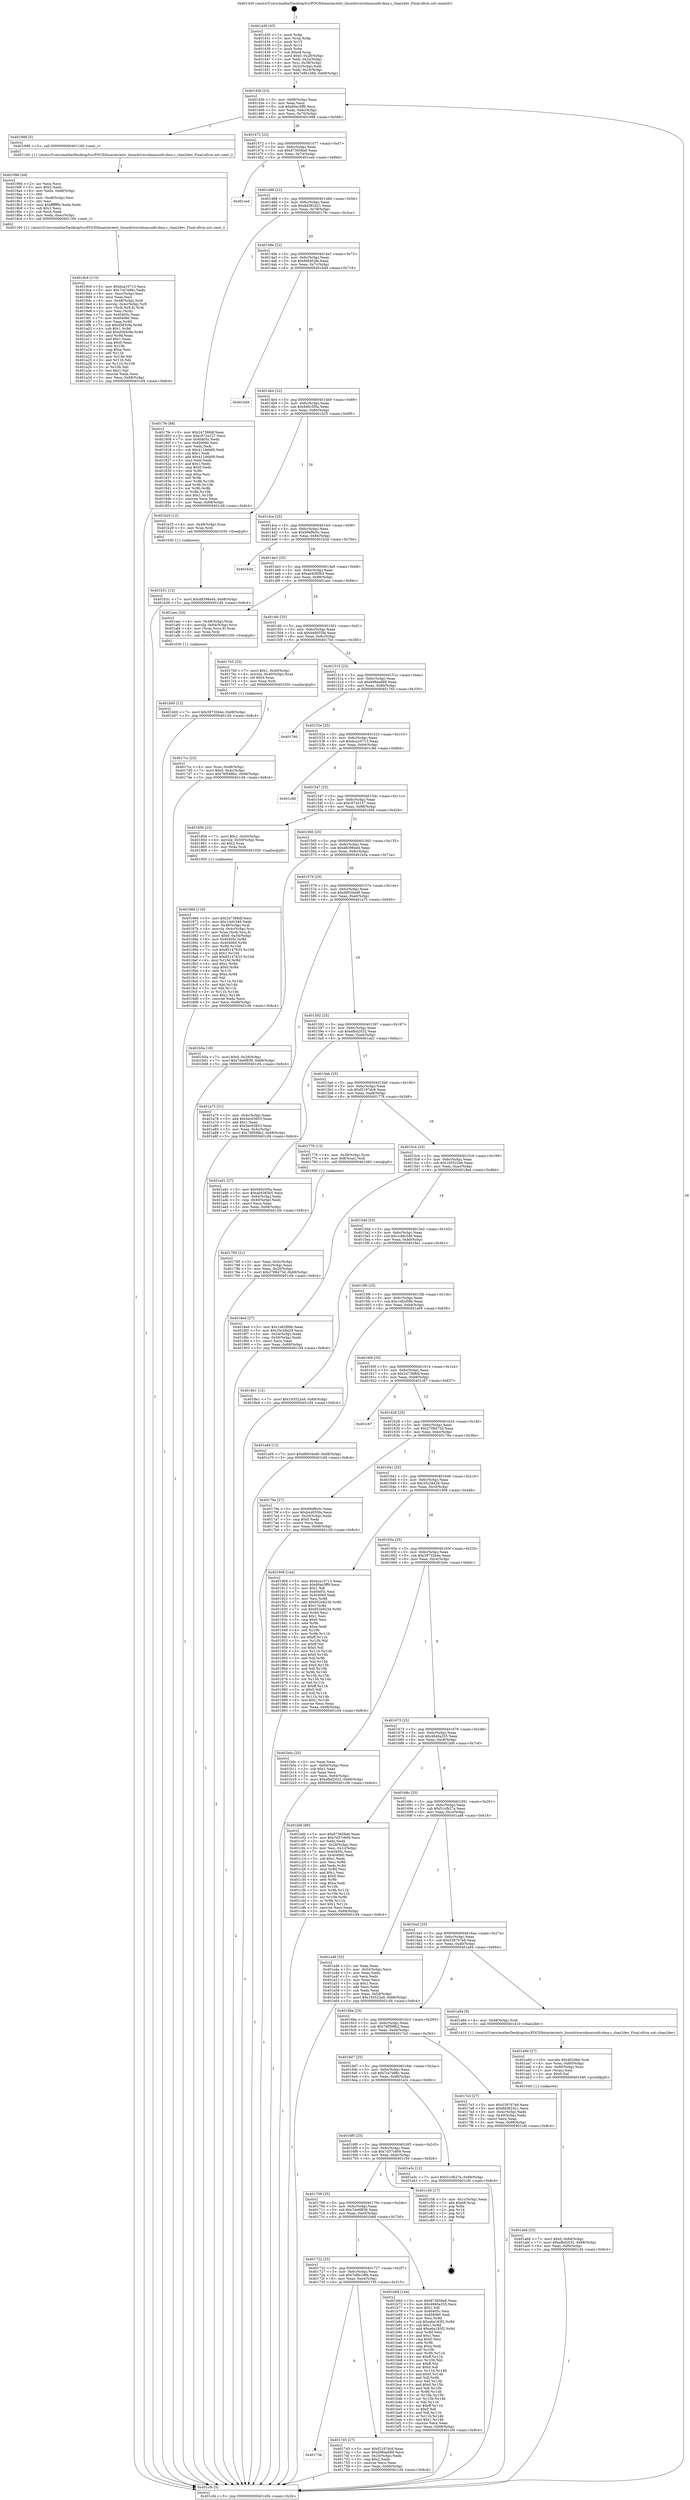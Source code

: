 digraph "0x401430" {
  label = "0x401430 (/mnt/c/Users/mathe/Desktop/tcc/POCII/binaries/extr_linuxdriversdmasun6i-dma.c_chan2dev_Final-ollvm.out::main(0))"
  labelloc = "t"
  node[shape=record]

  Entry [label="",width=0.3,height=0.3,shape=circle,fillcolor=black,style=filled]
  "0x40145b" [label="{
     0x40145b [23]\l
     | [instrs]\l
     &nbsp;&nbsp;0x40145b \<+3\>: mov -0x68(%rbp),%eax\l
     &nbsp;&nbsp;0x40145e \<+2\>: mov %eax,%ecx\l
     &nbsp;&nbsp;0x401460 \<+6\>: sub $0x80ec5ff9,%ecx\l
     &nbsp;&nbsp;0x401466 \<+3\>: mov %eax,-0x6c(%rbp)\l
     &nbsp;&nbsp;0x401469 \<+3\>: mov %ecx,-0x70(%rbp)\l
     &nbsp;&nbsp;0x40146c \<+6\>: je 0000000000401998 \<main+0x568\>\l
  }"]
  "0x401998" [label="{
     0x401998 [5]\l
     | [instrs]\l
     &nbsp;&nbsp;0x401998 \<+5\>: call 0000000000401160 \<next_i\>\l
     | [calls]\l
     &nbsp;&nbsp;0x401160 \{1\} (/mnt/c/Users/mathe/Desktop/tcc/POCII/binaries/extr_linuxdriversdmasun6i-dma.c_chan2dev_Final-ollvm.out::next_i)\l
  }"]
  "0x401472" [label="{
     0x401472 [22]\l
     | [instrs]\l
     &nbsp;&nbsp;0x401472 \<+5\>: jmp 0000000000401477 \<main+0x47\>\l
     &nbsp;&nbsp;0x401477 \<+3\>: mov -0x6c(%rbp),%eax\l
     &nbsp;&nbsp;0x40147a \<+5\>: sub $0x873658a6,%eax\l
     &nbsp;&nbsp;0x40147f \<+3\>: mov %eax,-0x74(%rbp)\l
     &nbsp;&nbsp;0x401482 \<+6\>: je 0000000000401ced \<main+0x8bd\>\l
  }"]
  Exit [label="",width=0.3,height=0.3,shape=circle,fillcolor=black,style=filled,peripheries=2]
  "0x401ced" [label="{
     0x401ced\l
  }", style=dashed]
  "0x401488" [label="{
     0x401488 [22]\l
     | [instrs]\l
     &nbsp;&nbsp;0x401488 \<+5\>: jmp 000000000040148d \<main+0x5d\>\l
     &nbsp;&nbsp;0x40148d \<+3\>: mov -0x6c(%rbp),%eax\l
     &nbsp;&nbsp;0x401490 \<+5\>: sub $0x8d382421,%eax\l
     &nbsp;&nbsp;0x401495 \<+3\>: mov %eax,-0x78(%rbp)\l
     &nbsp;&nbsp;0x401498 \<+6\>: je 00000000004017fe \<main+0x3ce\>\l
  }"]
  "0x401b31" [label="{
     0x401b31 [12]\l
     | [instrs]\l
     &nbsp;&nbsp;0x401b31 \<+7\>: movl $0xd8398ed4,-0x68(%rbp)\l
     &nbsp;&nbsp;0x401b38 \<+5\>: jmp 0000000000401cf4 \<main+0x8c4\>\l
  }"]
  "0x4017fe" [label="{
     0x4017fe [88]\l
     | [instrs]\l
     &nbsp;&nbsp;0x4017fe \<+5\>: mov $0x247388df,%eax\l
     &nbsp;&nbsp;0x401803 \<+5\>: mov $0xc972e127,%ecx\l
     &nbsp;&nbsp;0x401808 \<+7\>: mov 0x40405c,%edx\l
     &nbsp;&nbsp;0x40180f \<+7\>: mov 0x404060,%esi\l
     &nbsp;&nbsp;0x401816 \<+2\>: mov %edx,%edi\l
     &nbsp;&nbsp;0x401818 \<+6\>: sub $0x411deb09,%edi\l
     &nbsp;&nbsp;0x40181e \<+3\>: sub $0x1,%edi\l
     &nbsp;&nbsp;0x401821 \<+6\>: add $0x411deb09,%edi\l
     &nbsp;&nbsp;0x401827 \<+3\>: imul %edi,%edx\l
     &nbsp;&nbsp;0x40182a \<+3\>: and $0x1,%edx\l
     &nbsp;&nbsp;0x40182d \<+3\>: cmp $0x0,%edx\l
     &nbsp;&nbsp;0x401830 \<+4\>: sete %r8b\l
     &nbsp;&nbsp;0x401834 \<+3\>: cmp $0xa,%esi\l
     &nbsp;&nbsp;0x401837 \<+4\>: setl %r9b\l
     &nbsp;&nbsp;0x40183b \<+3\>: mov %r8b,%r10b\l
     &nbsp;&nbsp;0x40183e \<+3\>: and %r9b,%r10b\l
     &nbsp;&nbsp;0x401841 \<+3\>: xor %r9b,%r8b\l
     &nbsp;&nbsp;0x401844 \<+3\>: or %r8b,%r10b\l
     &nbsp;&nbsp;0x401847 \<+4\>: test $0x1,%r10b\l
     &nbsp;&nbsp;0x40184b \<+3\>: cmovne %ecx,%eax\l
     &nbsp;&nbsp;0x40184e \<+3\>: mov %eax,-0x68(%rbp)\l
     &nbsp;&nbsp;0x401851 \<+5\>: jmp 0000000000401cf4 \<main+0x8c4\>\l
  }"]
  "0x40149e" [label="{
     0x40149e [22]\l
     | [instrs]\l
     &nbsp;&nbsp;0x40149e \<+5\>: jmp 00000000004014a3 \<main+0x73\>\l
     &nbsp;&nbsp;0x4014a3 \<+3\>: mov -0x6c(%rbp),%eax\l
     &nbsp;&nbsp;0x4014a6 \<+5\>: sub $0x8fd402fe,%eax\l
     &nbsp;&nbsp;0x4014ab \<+3\>: mov %eax,-0x7c(%rbp)\l
     &nbsp;&nbsp;0x4014ae \<+6\>: je 0000000000401b49 \<main+0x719\>\l
  }"]
  "0x401b00" [label="{
     0x401b00 [12]\l
     | [instrs]\l
     &nbsp;&nbsp;0x401b00 \<+7\>: movl $0x39732b4e,-0x68(%rbp)\l
     &nbsp;&nbsp;0x401b07 \<+5\>: jmp 0000000000401cf4 \<main+0x8c4\>\l
  }"]
  "0x401b49" [label="{
     0x401b49\l
  }", style=dashed]
  "0x4014b4" [label="{
     0x4014b4 [22]\l
     | [instrs]\l
     &nbsp;&nbsp;0x4014b4 \<+5\>: jmp 00000000004014b9 \<main+0x89\>\l
     &nbsp;&nbsp;0x4014b9 \<+3\>: mov -0x6c(%rbp),%eax\l
     &nbsp;&nbsp;0x4014bc \<+5\>: sub $0x940c5f5a,%eax\l
     &nbsp;&nbsp;0x4014c1 \<+3\>: mov %eax,-0x80(%rbp)\l
     &nbsp;&nbsp;0x4014c4 \<+6\>: je 0000000000401b25 \<main+0x6f5\>\l
  }"]
  "0x401ab8" [label="{
     0x401ab8 [25]\l
     | [instrs]\l
     &nbsp;&nbsp;0x401ab8 \<+7\>: movl $0x0,-0x64(%rbp)\l
     &nbsp;&nbsp;0x401abf \<+7\>: movl $0xefbd2032,-0x68(%rbp)\l
     &nbsp;&nbsp;0x401ac6 \<+6\>: mov %eax,-0xf0(%rbp)\l
     &nbsp;&nbsp;0x401acc \<+5\>: jmp 0000000000401cf4 \<main+0x8c4\>\l
  }"]
  "0x401b25" [label="{
     0x401b25 [12]\l
     | [instrs]\l
     &nbsp;&nbsp;0x401b25 \<+4\>: mov -0x48(%rbp),%rax\l
     &nbsp;&nbsp;0x401b29 \<+3\>: mov %rax,%rdi\l
     &nbsp;&nbsp;0x401b2c \<+5\>: call 0000000000401030 \<free@plt\>\l
     | [calls]\l
     &nbsp;&nbsp;0x401030 \{1\} (unknown)\l
  }"]
  "0x4014ca" [label="{
     0x4014ca [25]\l
     | [instrs]\l
     &nbsp;&nbsp;0x4014ca \<+5\>: jmp 00000000004014cf \<main+0x9f\>\l
     &nbsp;&nbsp;0x4014cf \<+3\>: mov -0x6c(%rbp),%eax\l
     &nbsp;&nbsp;0x4014d2 \<+5\>: sub $0x99ef9c0c,%eax\l
     &nbsp;&nbsp;0x4014d7 \<+6\>: mov %eax,-0x84(%rbp)\l
     &nbsp;&nbsp;0x4014dd \<+6\>: je 0000000000401b3d \<main+0x70d\>\l
  }"]
  "0x401a9d" [label="{
     0x401a9d [27]\l
     | [instrs]\l
     &nbsp;&nbsp;0x401a9d \<+10\>: movabs $0x4020b6,%rdi\l
     &nbsp;&nbsp;0x401aa7 \<+4\>: mov %rax,-0x60(%rbp)\l
     &nbsp;&nbsp;0x401aab \<+4\>: mov -0x60(%rbp),%rax\l
     &nbsp;&nbsp;0x401aaf \<+2\>: mov (%rax),%esi\l
     &nbsp;&nbsp;0x401ab1 \<+2\>: mov $0x0,%al\l
     &nbsp;&nbsp;0x401ab3 \<+5\>: call 0000000000401040 \<printf@plt\>\l
     | [calls]\l
     &nbsp;&nbsp;0x401040 \{1\} (unknown)\l
  }"]
  "0x401b3d" [label="{
     0x401b3d\l
  }", style=dashed]
  "0x4014e3" [label="{
     0x4014e3 [25]\l
     | [instrs]\l
     &nbsp;&nbsp;0x4014e3 \<+5\>: jmp 00000000004014e8 \<main+0xb8\>\l
     &nbsp;&nbsp;0x4014e8 \<+3\>: mov -0x6c(%rbp),%eax\l
     &nbsp;&nbsp;0x4014eb \<+5\>: sub $0xab4383b5,%eax\l
     &nbsp;&nbsp;0x4014f0 \<+6\>: mov %eax,-0x88(%rbp)\l
     &nbsp;&nbsp;0x4014f6 \<+6\>: je 0000000000401aec \<main+0x6bc\>\l
  }"]
  "0x4019c9" [label="{
     0x4019c9 [115]\l
     | [instrs]\l
     &nbsp;&nbsp;0x4019c9 \<+5\>: mov $0xbca10713,%ecx\l
     &nbsp;&nbsp;0x4019ce \<+5\>: mov $0x7ce7e96c,%edx\l
     &nbsp;&nbsp;0x4019d3 \<+6\>: mov -0xec(%rbp),%esi\l
     &nbsp;&nbsp;0x4019d9 \<+3\>: imul %eax,%esi\l
     &nbsp;&nbsp;0x4019dc \<+4\>: mov -0x48(%rbp),%rdi\l
     &nbsp;&nbsp;0x4019e0 \<+4\>: movslq -0x4c(%rbp),%r8\l
     &nbsp;&nbsp;0x4019e4 \<+4\>: mov (%rdi,%r8,8),%rdi\l
     &nbsp;&nbsp;0x4019e8 \<+2\>: mov %esi,(%rdi)\l
     &nbsp;&nbsp;0x4019ea \<+7\>: mov 0x40405c,%eax\l
     &nbsp;&nbsp;0x4019f1 \<+7\>: mov 0x404060,%esi\l
     &nbsp;&nbsp;0x4019f8 \<+3\>: mov %eax,%r9d\l
     &nbsp;&nbsp;0x4019fb \<+7\>: sub $0xd583c9a,%r9d\l
     &nbsp;&nbsp;0x401a02 \<+4\>: sub $0x1,%r9d\l
     &nbsp;&nbsp;0x401a06 \<+7\>: add $0xd583c9a,%r9d\l
     &nbsp;&nbsp;0x401a0d \<+4\>: imul %r9d,%eax\l
     &nbsp;&nbsp;0x401a11 \<+3\>: and $0x1,%eax\l
     &nbsp;&nbsp;0x401a14 \<+3\>: cmp $0x0,%eax\l
     &nbsp;&nbsp;0x401a17 \<+4\>: sete %r10b\l
     &nbsp;&nbsp;0x401a1b \<+3\>: cmp $0xa,%esi\l
     &nbsp;&nbsp;0x401a1e \<+4\>: setl %r11b\l
     &nbsp;&nbsp;0x401a22 \<+3\>: mov %r10b,%bl\l
     &nbsp;&nbsp;0x401a25 \<+3\>: and %r11b,%bl\l
     &nbsp;&nbsp;0x401a28 \<+3\>: xor %r11b,%r10b\l
     &nbsp;&nbsp;0x401a2b \<+3\>: or %r10b,%bl\l
     &nbsp;&nbsp;0x401a2e \<+3\>: test $0x1,%bl\l
     &nbsp;&nbsp;0x401a31 \<+3\>: cmovne %edx,%ecx\l
     &nbsp;&nbsp;0x401a34 \<+3\>: mov %ecx,-0x68(%rbp)\l
     &nbsp;&nbsp;0x401a37 \<+5\>: jmp 0000000000401cf4 \<main+0x8c4\>\l
  }"]
  "0x401aec" [label="{
     0x401aec [20]\l
     | [instrs]\l
     &nbsp;&nbsp;0x401aec \<+4\>: mov -0x48(%rbp),%rax\l
     &nbsp;&nbsp;0x401af0 \<+4\>: movslq -0x64(%rbp),%rcx\l
     &nbsp;&nbsp;0x401af4 \<+4\>: mov (%rax,%rcx,8),%rax\l
     &nbsp;&nbsp;0x401af8 \<+3\>: mov %rax,%rdi\l
     &nbsp;&nbsp;0x401afb \<+5\>: call 0000000000401030 \<free@plt\>\l
     | [calls]\l
     &nbsp;&nbsp;0x401030 \{1\} (unknown)\l
  }"]
  "0x4014fc" [label="{
     0x4014fc [25]\l
     | [instrs]\l
     &nbsp;&nbsp;0x4014fc \<+5\>: jmp 0000000000401501 \<main+0xd1\>\l
     &nbsp;&nbsp;0x401501 \<+3\>: mov -0x6c(%rbp),%eax\l
     &nbsp;&nbsp;0x401504 \<+5\>: sub $0xb4d055fa,%eax\l
     &nbsp;&nbsp;0x401509 \<+6\>: mov %eax,-0x8c(%rbp)\l
     &nbsp;&nbsp;0x40150f \<+6\>: je 00000000004017b5 \<main+0x385\>\l
  }"]
  "0x40199d" [label="{
     0x40199d [44]\l
     | [instrs]\l
     &nbsp;&nbsp;0x40199d \<+2\>: xor %ecx,%ecx\l
     &nbsp;&nbsp;0x40199f \<+5\>: mov $0x2,%edx\l
     &nbsp;&nbsp;0x4019a4 \<+6\>: mov %edx,-0xe8(%rbp)\l
     &nbsp;&nbsp;0x4019aa \<+1\>: cltd\l
     &nbsp;&nbsp;0x4019ab \<+6\>: mov -0xe8(%rbp),%esi\l
     &nbsp;&nbsp;0x4019b1 \<+2\>: idiv %esi\l
     &nbsp;&nbsp;0x4019b3 \<+6\>: imul $0xfffffffe,%edx,%edx\l
     &nbsp;&nbsp;0x4019b9 \<+3\>: sub $0x1,%ecx\l
     &nbsp;&nbsp;0x4019bc \<+2\>: sub %ecx,%edx\l
     &nbsp;&nbsp;0x4019be \<+6\>: mov %edx,-0xec(%rbp)\l
     &nbsp;&nbsp;0x4019c4 \<+5\>: call 0000000000401160 \<next_i\>\l
     | [calls]\l
     &nbsp;&nbsp;0x401160 \{1\} (/mnt/c/Users/mathe/Desktop/tcc/POCII/binaries/extr_linuxdriversdmasun6i-dma.c_chan2dev_Final-ollvm.out::next_i)\l
  }"]
  "0x4017b5" [label="{
     0x4017b5 [23]\l
     | [instrs]\l
     &nbsp;&nbsp;0x4017b5 \<+7\>: movl $0x1,-0x40(%rbp)\l
     &nbsp;&nbsp;0x4017bc \<+4\>: movslq -0x40(%rbp),%rax\l
     &nbsp;&nbsp;0x4017c0 \<+4\>: shl $0x3,%rax\l
     &nbsp;&nbsp;0x4017c4 \<+3\>: mov %rax,%rdi\l
     &nbsp;&nbsp;0x4017c7 \<+5\>: call 0000000000401050 \<malloc@plt\>\l
     | [calls]\l
     &nbsp;&nbsp;0x401050 \{1\} (unknown)\l
  }"]
  "0x401515" [label="{
     0x401515 [25]\l
     | [instrs]\l
     &nbsp;&nbsp;0x401515 \<+5\>: jmp 000000000040151a \<main+0xea\>\l
     &nbsp;&nbsp;0x40151a \<+3\>: mov -0x6c(%rbp),%eax\l
     &nbsp;&nbsp;0x40151d \<+5\>: sub $0xb98aa689,%eax\l
     &nbsp;&nbsp;0x401522 \<+6\>: mov %eax,-0x90(%rbp)\l
     &nbsp;&nbsp;0x401528 \<+6\>: je 0000000000401760 \<main+0x330\>\l
  }"]
  "0x40186d" [label="{
     0x40186d [116]\l
     | [instrs]\l
     &nbsp;&nbsp;0x40186d \<+5\>: mov $0x247388df,%ecx\l
     &nbsp;&nbsp;0x401872 \<+5\>: mov $0x1cbfc346,%edx\l
     &nbsp;&nbsp;0x401877 \<+4\>: mov -0x48(%rbp),%rdi\l
     &nbsp;&nbsp;0x40187b \<+4\>: movslq -0x4c(%rbp),%rsi\l
     &nbsp;&nbsp;0x40187f \<+4\>: mov %rax,(%rdi,%rsi,8)\l
     &nbsp;&nbsp;0x401883 \<+7\>: movl $0x0,-0x54(%rbp)\l
     &nbsp;&nbsp;0x40188a \<+8\>: mov 0x40405c,%r8d\l
     &nbsp;&nbsp;0x401892 \<+8\>: mov 0x404060,%r9d\l
     &nbsp;&nbsp;0x40189a \<+3\>: mov %r8d,%r10d\l
     &nbsp;&nbsp;0x40189d \<+7\>: sub $0x85147633,%r10d\l
     &nbsp;&nbsp;0x4018a4 \<+4\>: sub $0x1,%r10d\l
     &nbsp;&nbsp;0x4018a8 \<+7\>: add $0x85147633,%r10d\l
     &nbsp;&nbsp;0x4018af \<+4\>: imul %r10d,%r8d\l
     &nbsp;&nbsp;0x4018b3 \<+4\>: and $0x1,%r8d\l
     &nbsp;&nbsp;0x4018b7 \<+4\>: cmp $0x0,%r8d\l
     &nbsp;&nbsp;0x4018bb \<+4\>: sete %r11b\l
     &nbsp;&nbsp;0x4018bf \<+4\>: cmp $0xa,%r9d\l
     &nbsp;&nbsp;0x4018c3 \<+3\>: setl %bl\l
     &nbsp;&nbsp;0x4018c6 \<+3\>: mov %r11b,%r14b\l
     &nbsp;&nbsp;0x4018c9 \<+3\>: and %bl,%r14b\l
     &nbsp;&nbsp;0x4018cc \<+3\>: xor %bl,%r11b\l
     &nbsp;&nbsp;0x4018cf \<+3\>: or %r11b,%r14b\l
     &nbsp;&nbsp;0x4018d2 \<+4\>: test $0x1,%r14b\l
     &nbsp;&nbsp;0x4018d6 \<+3\>: cmovne %edx,%ecx\l
     &nbsp;&nbsp;0x4018d9 \<+3\>: mov %ecx,-0x68(%rbp)\l
     &nbsp;&nbsp;0x4018dc \<+5\>: jmp 0000000000401cf4 \<main+0x8c4\>\l
  }"]
  "0x401760" [label="{
     0x401760\l
  }", style=dashed]
  "0x40152e" [label="{
     0x40152e [25]\l
     | [instrs]\l
     &nbsp;&nbsp;0x40152e \<+5\>: jmp 0000000000401533 \<main+0x103\>\l
     &nbsp;&nbsp;0x401533 \<+3\>: mov -0x6c(%rbp),%eax\l
     &nbsp;&nbsp;0x401536 \<+5\>: sub $0xbca10713,%eax\l
     &nbsp;&nbsp;0x40153b \<+6\>: mov %eax,-0x94(%rbp)\l
     &nbsp;&nbsp;0x401541 \<+6\>: je 0000000000401c9d \<main+0x86d\>\l
  }"]
  "0x4017cc" [label="{
     0x4017cc [23]\l
     | [instrs]\l
     &nbsp;&nbsp;0x4017cc \<+4\>: mov %rax,-0x48(%rbp)\l
     &nbsp;&nbsp;0x4017d0 \<+7\>: movl $0x0,-0x4c(%rbp)\l
     &nbsp;&nbsp;0x4017d7 \<+7\>: movl $0x76f598b2,-0x68(%rbp)\l
     &nbsp;&nbsp;0x4017de \<+5\>: jmp 0000000000401cf4 \<main+0x8c4\>\l
  }"]
  "0x401c9d" [label="{
     0x401c9d\l
  }", style=dashed]
  "0x401547" [label="{
     0x401547 [25]\l
     | [instrs]\l
     &nbsp;&nbsp;0x401547 \<+5\>: jmp 000000000040154c \<main+0x11c\>\l
     &nbsp;&nbsp;0x40154c \<+3\>: mov -0x6c(%rbp),%eax\l
     &nbsp;&nbsp;0x40154f \<+5\>: sub $0xc972e127,%eax\l
     &nbsp;&nbsp;0x401554 \<+6\>: mov %eax,-0x98(%rbp)\l
     &nbsp;&nbsp;0x40155a \<+6\>: je 0000000000401856 \<main+0x426\>\l
  }"]
  "0x401785" [label="{
     0x401785 [21]\l
     | [instrs]\l
     &nbsp;&nbsp;0x401785 \<+3\>: mov %eax,-0x3c(%rbp)\l
     &nbsp;&nbsp;0x401788 \<+3\>: mov -0x3c(%rbp),%eax\l
     &nbsp;&nbsp;0x40178b \<+3\>: mov %eax,-0x20(%rbp)\l
     &nbsp;&nbsp;0x40178e \<+7\>: movl $0x2708473d,-0x68(%rbp)\l
     &nbsp;&nbsp;0x401795 \<+5\>: jmp 0000000000401cf4 \<main+0x8c4\>\l
  }"]
  "0x401856" [label="{
     0x401856 [23]\l
     | [instrs]\l
     &nbsp;&nbsp;0x401856 \<+7\>: movl $0x1,-0x50(%rbp)\l
     &nbsp;&nbsp;0x40185d \<+4\>: movslq -0x50(%rbp),%rax\l
     &nbsp;&nbsp;0x401861 \<+4\>: shl $0x2,%rax\l
     &nbsp;&nbsp;0x401865 \<+3\>: mov %rax,%rdi\l
     &nbsp;&nbsp;0x401868 \<+5\>: call 0000000000401050 \<malloc@plt\>\l
     | [calls]\l
     &nbsp;&nbsp;0x401050 \{1\} (unknown)\l
  }"]
  "0x401560" [label="{
     0x401560 [25]\l
     | [instrs]\l
     &nbsp;&nbsp;0x401560 \<+5\>: jmp 0000000000401565 \<main+0x135\>\l
     &nbsp;&nbsp;0x401565 \<+3\>: mov -0x6c(%rbp),%eax\l
     &nbsp;&nbsp;0x401568 \<+5\>: sub $0xd8398ed4,%eax\l
     &nbsp;&nbsp;0x40156d \<+6\>: mov %eax,-0x9c(%rbp)\l
     &nbsp;&nbsp;0x401573 \<+6\>: je 0000000000401b5a \<main+0x72a\>\l
  }"]
  "0x401430" [label="{
     0x401430 [43]\l
     | [instrs]\l
     &nbsp;&nbsp;0x401430 \<+1\>: push %rbp\l
     &nbsp;&nbsp;0x401431 \<+3\>: mov %rsp,%rbp\l
     &nbsp;&nbsp;0x401434 \<+2\>: push %r15\l
     &nbsp;&nbsp;0x401436 \<+2\>: push %r14\l
     &nbsp;&nbsp;0x401438 \<+1\>: push %rbx\l
     &nbsp;&nbsp;0x401439 \<+7\>: sub $0xe8,%rsp\l
     &nbsp;&nbsp;0x401440 \<+7\>: movl $0x0,-0x28(%rbp)\l
     &nbsp;&nbsp;0x401447 \<+3\>: mov %edi,-0x2c(%rbp)\l
     &nbsp;&nbsp;0x40144a \<+4\>: mov %rsi,-0x38(%rbp)\l
     &nbsp;&nbsp;0x40144e \<+3\>: mov -0x2c(%rbp),%edi\l
     &nbsp;&nbsp;0x401451 \<+3\>: mov %edi,-0x24(%rbp)\l
     &nbsp;&nbsp;0x401454 \<+7\>: movl $0x7e8b1b6b,-0x68(%rbp)\l
  }"]
  "0x401b5a" [label="{
     0x401b5a [19]\l
     | [instrs]\l
     &nbsp;&nbsp;0x401b5a \<+7\>: movl $0x0,-0x28(%rbp)\l
     &nbsp;&nbsp;0x401b61 \<+7\>: movl $0x7de6f838,-0x68(%rbp)\l
     &nbsp;&nbsp;0x401b68 \<+5\>: jmp 0000000000401cf4 \<main+0x8c4\>\l
  }"]
  "0x401579" [label="{
     0x401579 [25]\l
     | [instrs]\l
     &nbsp;&nbsp;0x401579 \<+5\>: jmp 000000000040157e \<main+0x14e\>\l
     &nbsp;&nbsp;0x40157e \<+3\>: mov -0x6c(%rbp),%eax\l
     &nbsp;&nbsp;0x401581 \<+5\>: sub $0xd8934ed9,%eax\l
     &nbsp;&nbsp;0x401586 \<+6\>: mov %eax,-0xa0(%rbp)\l
     &nbsp;&nbsp;0x40158c \<+6\>: je 0000000000401a75 \<main+0x645\>\l
  }"]
  "0x401cf4" [label="{
     0x401cf4 [5]\l
     | [instrs]\l
     &nbsp;&nbsp;0x401cf4 \<+5\>: jmp 000000000040145b \<main+0x2b\>\l
  }"]
  "0x401a75" [label="{
     0x401a75 [31]\l
     | [instrs]\l
     &nbsp;&nbsp;0x401a75 \<+3\>: mov -0x4c(%rbp),%eax\l
     &nbsp;&nbsp;0x401a78 \<+5\>: add $0x5ec63853,%eax\l
     &nbsp;&nbsp;0x401a7d \<+3\>: add $0x1,%eax\l
     &nbsp;&nbsp;0x401a80 \<+5\>: sub $0x5ec63853,%eax\l
     &nbsp;&nbsp;0x401a85 \<+3\>: mov %eax,-0x4c(%rbp)\l
     &nbsp;&nbsp;0x401a88 \<+7\>: movl $0x76f598b2,-0x68(%rbp)\l
     &nbsp;&nbsp;0x401a8f \<+5\>: jmp 0000000000401cf4 \<main+0x8c4\>\l
  }"]
  "0x401592" [label="{
     0x401592 [25]\l
     | [instrs]\l
     &nbsp;&nbsp;0x401592 \<+5\>: jmp 0000000000401597 \<main+0x167\>\l
     &nbsp;&nbsp;0x401597 \<+3\>: mov -0x6c(%rbp),%eax\l
     &nbsp;&nbsp;0x40159a \<+5\>: sub $0xefbd2032,%eax\l
     &nbsp;&nbsp;0x40159f \<+6\>: mov %eax,-0xa4(%rbp)\l
     &nbsp;&nbsp;0x4015a5 \<+6\>: je 0000000000401ad1 \<main+0x6a1\>\l
  }"]
  "0x40173b" [label="{
     0x40173b\l
  }", style=dashed]
  "0x401ad1" [label="{
     0x401ad1 [27]\l
     | [instrs]\l
     &nbsp;&nbsp;0x401ad1 \<+5\>: mov $0x940c5f5a,%eax\l
     &nbsp;&nbsp;0x401ad6 \<+5\>: mov $0xab4383b5,%ecx\l
     &nbsp;&nbsp;0x401adb \<+3\>: mov -0x64(%rbp),%edx\l
     &nbsp;&nbsp;0x401ade \<+3\>: cmp -0x40(%rbp),%edx\l
     &nbsp;&nbsp;0x401ae1 \<+3\>: cmovl %ecx,%eax\l
     &nbsp;&nbsp;0x401ae4 \<+3\>: mov %eax,-0x68(%rbp)\l
     &nbsp;&nbsp;0x401ae7 \<+5\>: jmp 0000000000401cf4 \<main+0x8c4\>\l
  }"]
  "0x4015ab" [label="{
     0x4015ab [25]\l
     | [instrs]\l
     &nbsp;&nbsp;0x4015ab \<+5\>: jmp 00000000004015b0 \<main+0x180\>\l
     &nbsp;&nbsp;0x4015b0 \<+3\>: mov -0x6c(%rbp),%eax\l
     &nbsp;&nbsp;0x4015b3 \<+5\>: sub $0xf2197dc8,%eax\l
     &nbsp;&nbsp;0x4015b8 \<+6\>: mov %eax,-0xa8(%rbp)\l
     &nbsp;&nbsp;0x4015be \<+6\>: je 0000000000401778 \<main+0x348\>\l
  }"]
  "0x401745" [label="{
     0x401745 [27]\l
     | [instrs]\l
     &nbsp;&nbsp;0x401745 \<+5\>: mov $0xf2197dc8,%eax\l
     &nbsp;&nbsp;0x40174a \<+5\>: mov $0xb98aa689,%ecx\l
     &nbsp;&nbsp;0x40174f \<+3\>: mov -0x24(%rbp),%edx\l
     &nbsp;&nbsp;0x401752 \<+3\>: cmp $0x2,%edx\l
     &nbsp;&nbsp;0x401755 \<+3\>: cmovne %ecx,%eax\l
     &nbsp;&nbsp;0x401758 \<+3\>: mov %eax,-0x68(%rbp)\l
     &nbsp;&nbsp;0x40175b \<+5\>: jmp 0000000000401cf4 \<main+0x8c4\>\l
  }"]
  "0x401778" [label="{
     0x401778 [13]\l
     | [instrs]\l
     &nbsp;&nbsp;0x401778 \<+4\>: mov -0x38(%rbp),%rax\l
     &nbsp;&nbsp;0x40177c \<+4\>: mov 0x8(%rax),%rdi\l
     &nbsp;&nbsp;0x401780 \<+5\>: call 0000000000401060 \<atoi@plt\>\l
     | [calls]\l
     &nbsp;&nbsp;0x401060 \{1\} (unknown)\l
  }"]
  "0x4015c4" [label="{
     0x4015c4 [25]\l
     | [instrs]\l
     &nbsp;&nbsp;0x4015c4 \<+5\>: jmp 00000000004015c9 \<main+0x199\>\l
     &nbsp;&nbsp;0x4015c9 \<+3\>: mov -0x6c(%rbp),%eax\l
     &nbsp;&nbsp;0x4015cc \<+5\>: sub $0x193522a9,%eax\l
     &nbsp;&nbsp;0x4015d1 \<+6\>: mov %eax,-0xac(%rbp)\l
     &nbsp;&nbsp;0x4015d7 \<+6\>: je 00000000004018ed \<main+0x4bd\>\l
  }"]
  "0x401722" [label="{
     0x401722 [25]\l
     | [instrs]\l
     &nbsp;&nbsp;0x401722 \<+5\>: jmp 0000000000401727 \<main+0x2f7\>\l
     &nbsp;&nbsp;0x401727 \<+3\>: mov -0x6c(%rbp),%eax\l
     &nbsp;&nbsp;0x40172a \<+5\>: sub $0x7e8b1b6b,%eax\l
     &nbsp;&nbsp;0x40172f \<+6\>: mov %eax,-0xe4(%rbp)\l
     &nbsp;&nbsp;0x401735 \<+6\>: je 0000000000401745 \<main+0x315\>\l
  }"]
  "0x4018ed" [label="{
     0x4018ed [27]\l
     | [instrs]\l
     &nbsp;&nbsp;0x4018ed \<+5\>: mov $0x1e82f06b,%eax\l
     &nbsp;&nbsp;0x4018f2 \<+5\>: mov $0x35c28429,%ecx\l
     &nbsp;&nbsp;0x4018f7 \<+3\>: mov -0x54(%rbp),%edx\l
     &nbsp;&nbsp;0x4018fa \<+3\>: cmp -0x50(%rbp),%edx\l
     &nbsp;&nbsp;0x4018fd \<+3\>: cmovl %ecx,%eax\l
     &nbsp;&nbsp;0x401900 \<+3\>: mov %eax,-0x68(%rbp)\l
     &nbsp;&nbsp;0x401903 \<+5\>: jmp 0000000000401cf4 \<main+0x8c4\>\l
  }"]
  "0x4015dd" [label="{
     0x4015dd [25]\l
     | [instrs]\l
     &nbsp;&nbsp;0x4015dd \<+5\>: jmp 00000000004015e2 \<main+0x1b2\>\l
     &nbsp;&nbsp;0x4015e2 \<+3\>: mov -0x6c(%rbp),%eax\l
     &nbsp;&nbsp;0x4015e5 \<+5\>: sub $0x1cbfc346,%eax\l
     &nbsp;&nbsp;0x4015ea \<+6\>: mov %eax,-0xb0(%rbp)\l
     &nbsp;&nbsp;0x4015f0 \<+6\>: je 00000000004018e1 \<main+0x4b1\>\l
  }"]
  "0x401b6d" [label="{
     0x401b6d [144]\l
     | [instrs]\l
     &nbsp;&nbsp;0x401b6d \<+5\>: mov $0x873658a6,%eax\l
     &nbsp;&nbsp;0x401b72 \<+5\>: mov $0x4840a335,%ecx\l
     &nbsp;&nbsp;0x401b77 \<+2\>: mov $0x1,%dl\l
     &nbsp;&nbsp;0x401b79 \<+7\>: mov 0x40405c,%esi\l
     &nbsp;&nbsp;0x401b80 \<+7\>: mov 0x404060,%edi\l
     &nbsp;&nbsp;0x401b87 \<+3\>: mov %esi,%r8d\l
     &nbsp;&nbsp;0x401b8a \<+7\>: sub $0xa6a183f2,%r8d\l
     &nbsp;&nbsp;0x401b91 \<+4\>: sub $0x1,%r8d\l
     &nbsp;&nbsp;0x401b95 \<+7\>: add $0xa6a183f2,%r8d\l
     &nbsp;&nbsp;0x401b9c \<+4\>: imul %r8d,%esi\l
     &nbsp;&nbsp;0x401ba0 \<+3\>: and $0x1,%esi\l
     &nbsp;&nbsp;0x401ba3 \<+3\>: cmp $0x0,%esi\l
     &nbsp;&nbsp;0x401ba6 \<+4\>: sete %r9b\l
     &nbsp;&nbsp;0x401baa \<+3\>: cmp $0xa,%edi\l
     &nbsp;&nbsp;0x401bad \<+4\>: setl %r10b\l
     &nbsp;&nbsp;0x401bb1 \<+3\>: mov %r9b,%r11b\l
     &nbsp;&nbsp;0x401bb4 \<+4\>: xor $0xff,%r11b\l
     &nbsp;&nbsp;0x401bb8 \<+3\>: mov %r10b,%bl\l
     &nbsp;&nbsp;0x401bbb \<+3\>: xor $0xff,%bl\l
     &nbsp;&nbsp;0x401bbe \<+3\>: xor $0x0,%dl\l
     &nbsp;&nbsp;0x401bc1 \<+3\>: mov %r11b,%r14b\l
     &nbsp;&nbsp;0x401bc4 \<+4\>: and $0x0,%r14b\l
     &nbsp;&nbsp;0x401bc8 \<+3\>: and %dl,%r9b\l
     &nbsp;&nbsp;0x401bcb \<+3\>: mov %bl,%r15b\l
     &nbsp;&nbsp;0x401bce \<+4\>: and $0x0,%r15b\l
     &nbsp;&nbsp;0x401bd2 \<+3\>: and %dl,%r10b\l
     &nbsp;&nbsp;0x401bd5 \<+3\>: or %r9b,%r14b\l
     &nbsp;&nbsp;0x401bd8 \<+3\>: or %r10b,%r15b\l
     &nbsp;&nbsp;0x401bdb \<+3\>: xor %r15b,%r14b\l
     &nbsp;&nbsp;0x401bde \<+3\>: or %bl,%r11b\l
     &nbsp;&nbsp;0x401be1 \<+4\>: xor $0xff,%r11b\l
     &nbsp;&nbsp;0x401be5 \<+3\>: or $0x0,%dl\l
     &nbsp;&nbsp;0x401be8 \<+3\>: and %dl,%r11b\l
     &nbsp;&nbsp;0x401beb \<+3\>: or %r11b,%r14b\l
     &nbsp;&nbsp;0x401bee \<+4\>: test $0x1,%r14b\l
     &nbsp;&nbsp;0x401bf2 \<+3\>: cmovne %ecx,%eax\l
     &nbsp;&nbsp;0x401bf5 \<+3\>: mov %eax,-0x68(%rbp)\l
     &nbsp;&nbsp;0x401bf8 \<+5\>: jmp 0000000000401cf4 \<main+0x8c4\>\l
  }"]
  "0x4018e1" [label="{
     0x4018e1 [12]\l
     | [instrs]\l
     &nbsp;&nbsp;0x4018e1 \<+7\>: movl $0x193522a9,-0x68(%rbp)\l
     &nbsp;&nbsp;0x4018e8 \<+5\>: jmp 0000000000401cf4 \<main+0x8c4\>\l
  }"]
  "0x4015f6" [label="{
     0x4015f6 [25]\l
     | [instrs]\l
     &nbsp;&nbsp;0x4015f6 \<+5\>: jmp 00000000004015fb \<main+0x1cb\>\l
     &nbsp;&nbsp;0x4015fb \<+3\>: mov -0x6c(%rbp),%eax\l
     &nbsp;&nbsp;0x4015fe \<+5\>: sub $0x1e82f06b,%eax\l
     &nbsp;&nbsp;0x401603 \<+6\>: mov %eax,-0xb4(%rbp)\l
     &nbsp;&nbsp;0x401609 \<+6\>: je 0000000000401a69 \<main+0x639\>\l
  }"]
  "0x401709" [label="{
     0x401709 [25]\l
     | [instrs]\l
     &nbsp;&nbsp;0x401709 \<+5\>: jmp 000000000040170e \<main+0x2de\>\l
     &nbsp;&nbsp;0x40170e \<+3\>: mov -0x6c(%rbp),%eax\l
     &nbsp;&nbsp;0x401711 \<+5\>: sub $0x7de6f838,%eax\l
     &nbsp;&nbsp;0x401716 \<+6\>: mov %eax,-0xe0(%rbp)\l
     &nbsp;&nbsp;0x40171c \<+6\>: je 0000000000401b6d \<main+0x73d\>\l
  }"]
  "0x401a69" [label="{
     0x401a69 [12]\l
     | [instrs]\l
     &nbsp;&nbsp;0x401a69 \<+7\>: movl $0xd8934ed9,-0x68(%rbp)\l
     &nbsp;&nbsp;0x401a70 \<+5\>: jmp 0000000000401cf4 \<main+0x8c4\>\l
  }"]
  "0x40160f" [label="{
     0x40160f [25]\l
     | [instrs]\l
     &nbsp;&nbsp;0x40160f \<+5\>: jmp 0000000000401614 \<main+0x1e4\>\l
     &nbsp;&nbsp;0x401614 \<+3\>: mov -0x6c(%rbp),%eax\l
     &nbsp;&nbsp;0x401617 \<+5\>: sub $0x247388df,%eax\l
     &nbsp;&nbsp;0x40161c \<+6\>: mov %eax,-0xb8(%rbp)\l
     &nbsp;&nbsp;0x401622 \<+6\>: je 0000000000401c67 \<main+0x837\>\l
  }"]
  "0x401c56" [label="{
     0x401c56 [17]\l
     | [instrs]\l
     &nbsp;&nbsp;0x401c56 \<+3\>: mov -0x1c(%rbp),%eax\l
     &nbsp;&nbsp;0x401c59 \<+7\>: add $0xe8,%rsp\l
     &nbsp;&nbsp;0x401c60 \<+1\>: pop %rbx\l
     &nbsp;&nbsp;0x401c61 \<+2\>: pop %r14\l
     &nbsp;&nbsp;0x401c63 \<+2\>: pop %r15\l
     &nbsp;&nbsp;0x401c65 \<+1\>: pop %rbp\l
     &nbsp;&nbsp;0x401c66 \<+1\>: ret\l
  }"]
  "0x401c67" [label="{
     0x401c67\l
  }", style=dashed]
  "0x401628" [label="{
     0x401628 [25]\l
     | [instrs]\l
     &nbsp;&nbsp;0x401628 \<+5\>: jmp 000000000040162d \<main+0x1fd\>\l
     &nbsp;&nbsp;0x40162d \<+3\>: mov -0x6c(%rbp),%eax\l
     &nbsp;&nbsp;0x401630 \<+5\>: sub $0x2708473d,%eax\l
     &nbsp;&nbsp;0x401635 \<+6\>: mov %eax,-0xbc(%rbp)\l
     &nbsp;&nbsp;0x40163b \<+6\>: je 000000000040179a \<main+0x36a\>\l
  }"]
  "0x4016f0" [label="{
     0x4016f0 [25]\l
     | [instrs]\l
     &nbsp;&nbsp;0x4016f0 \<+5\>: jmp 00000000004016f5 \<main+0x2c5\>\l
     &nbsp;&nbsp;0x4016f5 \<+3\>: mov -0x6c(%rbp),%eax\l
     &nbsp;&nbsp;0x4016f8 \<+5\>: sub $0x7d37c609,%eax\l
     &nbsp;&nbsp;0x4016fd \<+6\>: mov %eax,-0xdc(%rbp)\l
     &nbsp;&nbsp;0x401703 \<+6\>: je 0000000000401c56 \<main+0x826\>\l
  }"]
  "0x40179a" [label="{
     0x40179a [27]\l
     | [instrs]\l
     &nbsp;&nbsp;0x40179a \<+5\>: mov $0x99ef9c0c,%eax\l
     &nbsp;&nbsp;0x40179f \<+5\>: mov $0xb4d055fa,%ecx\l
     &nbsp;&nbsp;0x4017a4 \<+3\>: mov -0x20(%rbp),%edx\l
     &nbsp;&nbsp;0x4017a7 \<+3\>: cmp $0x0,%edx\l
     &nbsp;&nbsp;0x4017aa \<+3\>: cmove %ecx,%eax\l
     &nbsp;&nbsp;0x4017ad \<+3\>: mov %eax,-0x68(%rbp)\l
     &nbsp;&nbsp;0x4017b0 \<+5\>: jmp 0000000000401cf4 \<main+0x8c4\>\l
  }"]
  "0x401641" [label="{
     0x401641 [25]\l
     | [instrs]\l
     &nbsp;&nbsp;0x401641 \<+5\>: jmp 0000000000401646 \<main+0x216\>\l
     &nbsp;&nbsp;0x401646 \<+3\>: mov -0x6c(%rbp),%eax\l
     &nbsp;&nbsp;0x401649 \<+5\>: sub $0x35c28429,%eax\l
     &nbsp;&nbsp;0x40164e \<+6\>: mov %eax,-0xc0(%rbp)\l
     &nbsp;&nbsp;0x401654 \<+6\>: je 0000000000401908 \<main+0x4d8\>\l
  }"]
  "0x401a3c" [label="{
     0x401a3c [12]\l
     | [instrs]\l
     &nbsp;&nbsp;0x401a3c \<+7\>: movl $0x51cfb27a,-0x68(%rbp)\l
     &nbsp;&nbsp;0x401a43 \<+5\>: jmp 0000000000401cf4 \<main+0x8c4\>\l
  }"]
  "0x401908" [label="{
     0x401908 [144]\l
     | [instrs]\l
     &nbsp;&nbsp;0x401908 \<+5\>: mov $0xbca10713,%eax\l
     &nbsp;&nbsp;0x40190d \<+5\>: mov $0x80ec5ff9,%ecx\l
     &nbsp;&nbsp;0x401912 \<+2\>: mov $0x1,%dl\l
     &nbsp;&nbsp;0x401914 \<+7\>: mov 0x40405c,%esi\l
     &nbsp;&nbsp;0x40191b \<+7\>: mov 0x404060,%edi\l
     &nbsp;&nbsp;0x401922 \<+3\>: mov %esi,%r8d\l
     &nbsp;&nbsp;0x401925 \<+7\>: add $0x952e823d,%r8d\l
     &nbsp;&nbsp;0x40192c \<+4\>: sub $0x1,%r8d\l
     &nbsp;&nbsp;0x401930 \<+7\>: sub $0x952e823d,%r8d\l
     &nbsp;&nbsp;0x401937 \<+4\>: imul %r8d,%esi\l
     &nbsp;&nbsp;0x40193b \<+3\>: and $0x1,%esi\l
     &nbsp;&nbsp;0x40193e \<+3\>: cmp $0x0,%esi\l
     &nbsp;&nbsp;0x401941 \<+4\>: sete %r9b\l
     &nbsp;&nbsp;0x401945 \<+3\>: cmp $0xa,%edi\l
     &nbsp;&nbsp;0x401948 \<+4\>: setl %r10b\l
     &nbsp;&nbsp;0x40194c \<+3\>: mov %r9b,%r11b\l
     &nbsp;&nbsp;0x40194f \<+4\>: xor $0xff,%r11b\l
     &nbsp;&nbsp;0x401953 \<+3\>: mov %r10b,%bl\l
     &nbsp;&nbsp;0x401956 \<+3\>: xor $0xff,%bl\l
     &nbsp;&nbsp;0x401959 \<+3\>: xor $0x0,%dl\l
     &nbsp;&nbsp;0x40195c \<+3\>: mov %r11b,%r14b\l
     &nbsp;&nbsp;0x40195f \<+4\>: and $0x0,%r14b\l
     &nbsp;&nbsp;0x401963 \<+3\>: and %dl,%r9b\l
     &nbsp;&nbsp;0x401966 \<+3\>: mov %bl,%r15b\l
     &nbsp;&nbsp;0x401969 \<+4\>: and $0x0,%r15b\l
     &nbsp;&nbsp;0x40196d \<+3\>: and %dl,%r10b\l
     &nbsp;&nbsp;0x401970 \<+3\>: or %r9b,%r14b\l
     &nbsp;&nbsp;0x401973 \<+3\>: or %r10b,%r15b\l
     &nbsp;&nbsp;0x401976 \<+3\>: xor %r15b,%r14b\l
     &nbsp;&nbsp;0x401979 \<+3\>: or %bl,%r11b\l
     &nbsp;&nbsp;0x40197c \<+4\>: xor $0xff,%r11b\l
     &nbsp;&nbsp;0x401980 \<+3\>: or $0x0,%dl\l
     &nbsp;&nbsp;0x401983 \<+3\>: and %dl,%r11b\l
     &nbsp;&nbsp;0x401986 \<+3\>: or %r11b,%r14b\l
     &nbsp;&nbsp;0x401989 \<+4\>: test $0x1,%r14b\l
     &nbsp;&nbsp;0x40198d \<+3\>: cmovne %ecx,%eax\l
     &nbsp;&nbsp;0x401990 \<+3\>: mov %eax,-0x68(%rbp)\l
     &nbsp;&nbsp;0x401993 \<+5\>: jmp 0000000000401cf4 \<main+0x8c4\>\l
  }"]
  "0x40165a" [label="{
     0x40165a [25]\l
     | [instrs]\l
     &nbsp;&nbsp;0x40165a \<+5\>: jmp 000000000040165f \<main+0x22f\>\l
     &nbsp;&nbsp;0x40165f \<+3\>: mov -0x6c(%rbp),%eax\l
     &nbsp;&nbsp;0x401662 \<+5\>: sub $0x39732b4e,%eax\l
     &nbsp;&nbsp;0x401667 \<+6\>: mov %eax,-0xc4(%rbp)\l
     &nbsp;&nbsp;0x40166d \<+6\>: je 0000000000401b0c \<main+0x6dc\>\l
  }"]
  "0x4016d7" [label="{
     0x4016d7 [25]\l
     | [instrs]\l
     &nbsp;&nbsp;0x4016d7 \<+5\>: jmp 00000000004016dc \<main+0x2ac\>\l
     &nbsp;&nbsp;0x4016dc \<+3\>: mov -0x6c(%rbp),%eax\l
     &nbsp;&nbsp;0x4016df \<+5\>: sub $0x7ce7e96c,%eax\l
     &nbsp;&nbsp;0x4016e4 \<+6\>: mov %eax,-0xd8(%rbp)\l
     &nbsp;&nbsp;0x4016ea \<+6\>: je 0000000000401a3c \<main+0x60c\>\l
  }"]
  "0x401b0c" [label="{
     0x401b0c [25]\l
     | [instrs]\l
     &nbsp;&nbsp;0x401b0c \<+2\>: xor %eax,%eax\l
     &nbsp;&nbsp;0x401b0e \<+3\>: mov -0x64(%rbp),%ecx\l
     &nbsp;&nbsp;0x401b11 \<+3\>: sub $0x1,%eax\l
     &nbsp;&nbsp;0x401b14 \<+2\>: sub %eax,%ecx\l
     &nbsp;&nbsp;0x401b16 \<+3\>: mov %ecx,-0x64(%rbp)\l
     &nbsp;&nbsp;0x401b19 \<+7\>: movl $0xefbd2032,-0x68(%rbp)\l
     &nbsp;&nbsp;0x401b20 \<+5\>: jmp 0000000000401cf4 \<main+0x8c4\>\l
  }"]
  "0x401673" [label="{
     0x401673 [25]\l
     | [instrs]\l
     &nbsp;&nbsp;0x401673 \<+5\>: jmp 0000000000401678 \<main+0x248\>\l
     &nbsp;&nbsp;0x401678 \<+3\>: mov -0x6c(%rbp),%eax\l
     &nbsp;&nbsp;0x40167b \<+5\>: sub $0x4840a335,%eax\l
     &nbsp;&nbsp;0x401680 \<+6\>: mov %eax,-0xc8(%rbp)\l
     &nbsp;&nbsp;0x401686 \<+6\>: je 0000000000401bfd \<main+0x7cd\>\l
  }"]
  "0x4017e3" [label="{
     0x4017e3 [27]\l
     | [instrs]\l
     &nbsp;&nbsp;0x4017e3 \<+5\>: mov $0x539767e8,%eax\l
     &nbsp;&nbsp;0x4017e8 \<+5\>: mov $0x8d382421,%ecx\l
     &nbsp;&nbsp;0x4017ed \<+3\>: mov -0x4c(%rbp),%edx\l
     &nbsp;&nbsp;0x4017f0 \<+3\>: cmp -0x40(%rbp),%edx\l
     &nbsp;&nbsp;0x4017f3 \<+3\>: cmovl %ecx,%eax\l
     &nbsp;&nbsp;0x4017f6 \<+3\>: mov %eax,-0x68(%rbp)\l
     &nbsp;&nbsp;0x4017f9 \<+5\>: jmp 0000000000401cf4 \<main+0x8c4\>\l
  }"]
  "0x401bfd" [label="{
     0x401bfd [89]\l
     | [instrs]\l
     &nbsp;&nbsp;0x401bfd \<+5\>: mov $0x873658a6,%eax\l
     &nbsp;&nbsp;0x401c02 \<+5\>: mov $0x7d37c609,%ecx\l
     &nbsp;&nbsp;0x401c07 \<+2\>: xor %edx,%edx\l
     &nbsp;&nbsp;0x401c09 \<+3\>: mov -0x28(%rbp),%esi\l
     &nbsp;&nbsp;0x401c0c \<+3\>: mov %esi,-0x1c(%rbp)\l
     &nbsp;&nbsp;0x401c0f \<+7\>: mov 0x40405c,%esi\l
     &nbsp;&nbsp;0x401c16 \<+7\>: mov 0x404060,%edi\l
     &nbsp;&nbsp;0x401c1d \<+3\>: sub $0x1,%edx\l
     &nbsp;&nbsp;0x401c20 \<+3\>: mov %esi,%r8d\l
     &nbsp;&nbsp;0x401c23 \<+3\>: add %edx,%r8d\l
     &nbsp;&nbsp;0x401c26 \<+4\>: imul %r8d,%esi\l
     &nbsp;&nbsp;0x401c2a \<+3\>: and $0x1,%esi\l
     &nbsp;&nbsp;0x401c2d \<+3\>: cmp $0x0,%esi\l
     &nbsp;&nbsp;0x401c30 \<+4\>: sete %r9b\l
     &nbsp;&nbsp;0x401c34 \<+3\>: cmp $0xa,%edi\l
     &nbsp;&nbsp;0x401c37 \<+4\>: setl %r10b\l
     &nbsp;&nbsp;0x401c3b \<+3\>: mov %r9b,%r11b\l
     &nbsp;&nbsp;0x401c3e \<+3\>: and %r10b,%r11b\l
     &nbsp;&nbsp;0x401c41 \<+3\>: xor %r10b,%r9b\l
     &nbsp;&nbsp;0x401c44 \<+3\>: or %r9b,%r11b\l
     &nbsp;&nbsp;0x401c47 \<+4\>: test $0x1,%r11b\l
     &nbsp;&nbsp;0x401c4b \<+3\>: cmovne %ecx,%eax\l
     &nbsp;&nbsp;0x401c4e \<+3\>: mov %eax,-0x68(%rbp)\l
     &nbsp;&nbsp;0x401c51 \<+5\>: jmp 0000000000401cf4 \<main+0x8c4\>\l
  }"]
  "0x40168c" [label="{
     0x40168c [25]\l
     | [instrs]\l
     &nbsp;&nbsp;0x40168c \<+5\>: jmp 0000000000401691 \<main+0x261\>\l
     &nbsp;&nbsp;0x401691 \<+3\>: mov -0x6c(%rbp),%eax\l
     &nbsp;&nbsp;0x401694 \<+5\>: sub $0x51cfb27a,%eax\l
     &nbsp;&nbsp;0x401699 \<+6\>: mov %eax,-0xcc(%rbp)\l
     &nbsp;&nbsp;0x40169f \<+6\>: je 0000000000401a48 \<main+0x618\>\l
  }"]
  "0x4016be" [label="{
     0x4016be [25]\l
     | [instrs]\l
     &nbsp;&nbsp;0x4016be \<+5\>: jmp 00000000004016c3 \<main+0x293\>\l
     &nbsp;&nbsp;0x4016c3 \<+3\>: mov -0x6c(%rbp),%eax\l
     &nbsp;&nbsp;0x4016c6 \<+5\>: sub $0x76f598b2,%eax\l
     &nbsp;&nbsp;0x4016cb \<+6\>: mov %eax,-0xd4(%rbp)\l
     &nbsp;&nbsp;0x4016d1 \<+6\>: je 00000000004017e3 \<main+0x3b3\>\l
  }"]
  "0x401a48" [label="{
     0x401a48 [33]\l
     | [instrs]\l
     &nbsp;&nbsp;0x401a48 \<+2\>: xor %eax,%eax\l
     &nbsp;&nbsp;0x401a4a \<+3\>: mov -0x54(%rbp),%ecx\l
     &nbsp;&nbsp;0x401a4d \<+2\>: mov %eax,%edx\l
     &nbsp;&nbsp;0x401a4f \<+2\>: sub %ecx,%edx\l
     &nbsp;&nbsp;0x401a51 \<+2\>: mov %eax,%ecx\l
     &nbsp;&nbsp;0x401a53 \<+3\>: sub $0x1,%ecx\l
     &nbsp;&nbsp;0x401a56 \<+2\>: add %ecx,%edx\l
     &nbsp;&nbsp;0x401a58 \<+2\>: sub %edx,%eax\l
     &nbsp;&nbsp;0x401a5a \<+3\>: mov %eax,-0x54(%rbp)\l
     &nbsp;&nbsp;0x401a5d \<+7\>: movl $0x193522a9,-0x68(%rbp)\l
     &nbsp;&nbsp;0x401a64 \<+5\>: jmp 0000000000401cf4 \<main+0x8c4\>\l
  }"]
  "0x4016a5" [label="{
     0x4016a5 [25]\l
     | [instrs]\l
     &nbsp;&nbsp;0x4016a5 \<+5\>: jmp 00000000004016aa \<main+0x27a\>\l
     &nbsp;&nbsp;0x4016aa \<+3\>: mov -0x6c(%rbp),%eax\l
     &nbsp;&nbsp;0x4016ad \<+5\>: sub $0x539767e8,%eax\l
     &nbsp;&nbsp;0x4016b2 \<+6\>: mov %eax,-0xd0(%rbp)\l
     &nbsp;&nbsp;0x4016b8 \<+6\>: je 0000000000401a94 \<main+0x664\>\l
  }"]
  "0x401a94" [label="{
     0x401a94 [9]\l
     | [instrs]\l
     &nbsp;&nbsp;0x401a94 \<+4\>: mov -0x48(%rbp),%rdi\l
     &nbsp;&nbsp;0x401a98 \<+5\>: call 0000000000401410 \<chan2dev\>\l
     | [calls]\l
     &nbsp;&nbsp;0x401410 \{1\} (/mnt/c/Users/mathe/Desktop/tcc/POCII/binaries/extr_linuxdriversdmasun6i-dma.c_chan2dev_Final-ollvm.out::chan2dev)\l
  }"]
  Entry -> "0x401430" [label=" 1"]
  "0x40145b" -> "0x401998" [label=" 1"]
  "0x40145b" -> "0x401472" [label=" 26"]
  "0x401c56" -> Exit [label=" 1"]
  "0x401472" -> "0x401ced" [label=" 0"]
  "0x401472" -> "0x401488" [label=" 26"]
  "0x401bfd" -> "0x401cf4" [label=" 1"]
  "0x401488" -> "0x4017fe" [label=" 1"]
  "0x401488" -> "0x40149e" [label=" 25"]
  "0x401b6d" -> "0x401cf4" [label=" 1"]
  "0x40149e" -> "0x401b49" [label=" 0"]
  "0x40149e" -> "0x4014b4" [label=" 25"]
  "0x401b5a" -> "0x401cf4" [label=" 1"]
  "0x4014b4" -> "0x401b25" [label=" 1"]
  "0x4014b4" -> "0x4014ca" [label=" 24"]
  "0x401b31" -> "0x401cf4" [label=" 1"]
  "0x4014ca" -> "0x401b3d" [label=" 0"]
  "0x4014ca" -> "0x4014e3" [label=" 24"]
  "0x401b25" -> "0x401b31" [label=" 1"]
  "0x4014e3" -> "0x401aec" [label=" 1"]
  "0x4014e3" -> "0x4014fc" [label=" 23"]
  "0x401b0c" -> "0x401cf4" [label=" 1"]
  "0x4014fc" -> "0x4017b5" [label=" 1"]
  "0x4014fc" -> "0x401515" [label=" 22"]
  "0x401b00" -> "0x401cf4" [label=" 1"]
  "0x401515" -> "0x401760" [label=" 0"]
  "0x401515" -> "0x40152e" [label=" 22"]
  "0x401aec" -> "0x401b00" [label=" 1"]
  "0x40152e" -> "0x401c9d" [label=" 0"]
  "0x40152e" -> "0x401547" [label=" 22"]
  "0x401ad1" -> "0x401cf4" [label=" 2"]
  "0x401547" -> "0x401856" [label=" 1"]
  "0x401547" -> "0x401560" [label=" 21"]
  "0x401ab8" -> "0x401cf4" [label=" 1"]
  "0x401560" -> "0x401b5a" [label=" 1"]
  "0x401560" -> "0x401579" [label=" 20"]
  "0x401a9d" -> "0x401ab8" [label=" 1"]
  "0x401579" -> "0x401a75" [label=" 1"]
  "0x401579" -> "0x401592" [label=" 19"]
  "0x401a94" -> "0x401a9d" [label=" 1"]
  "0x401592" -> "0x401ad1" [label=" 2"]
  "0x401592" -> "0x4015ab" [label=" 17"]
  "0x401a75" -> "0x401cf4" [label=" 1"]
  "0x4015ab" -> "0x401778" [label=" 1"]
  "0x4015ab" -> "0x4015c4" [label=" 16"]
  "0x401a69" -> "0x401cf4" [label=" 1"]
  "0x4015c4" -> "0x4018ed" [label=" 2"]
  "0x4015c4" -> "0x4015dd" [label=" 14"]
  "0x401a3c" -> "0x401cf4" [label=" 1"]
  "0x4015dd" -> "0x4018e1" [label=" 1"]
  "0x4015dd" -> "0x4015f6" [label=" 13"]
  "0x4019c9" -> "0x401cf4" [label=" 1"]
  "0x4015f6" -> "0x401a69" [label=" 1"]
  "0x4015f6" -> "0x40160f" [label=" 12"]
  "0x401998" -> "0x40199d" [label=" 1"]
  "0x40160f" -> "0x401c67" [label=" 0"]
  "0x40160f" -> "0x401628" [label=" 12"]
  "0x401908" -> "0x401cf4" [label=" 1"]
  "0x401628" -> "0x40179a" [label=" 1"]
  "0x401628" -> "0x401641" [label=" 11"]
  "0x4018e1" -> "0x401cf4" [label=" 1"]
  "0x401641" -> "0x401908" [label=" 1"]
  "0x401641" -> "0x40165a" [label=" 10"]
  "0x40186d" -> "0x401cf4" [label=" 1"]
  "0x40165a" -> "0x401b0c" [label=" 1"]
  "0x40165a" -> "0x401673" [label=" 9"]
  "0x4017fe" -> "0x401cf4" [label=" 1"]
  "0x401673" -> "0x401bfd" [label=" 1"]
  "0x401673" -> "0x40168c" [label=" 8"]
  "0x4017e3" -> "0x401cf4" [label=" 2"]
  "0x40168c" -> "0x401a48" [label=" 1"]
  "0x40168c" -> "0x4016a5" [label=" 7"]
  "0x4017b5" -> "0x4017cc" [label=" 1"]
  "0x4016a5" -> "0x401a94" [label=" 1"]
  "0x4016a5" -> "0x4016be" [label=" 6"]
  "0x4017cc" -> "0x401cf4" [label=" 1"]
  "0x4016be" -> "0x4017e3" [label=" 2"]
  "0x4016be" -> "0x4016d7" [label=" 4"]
  "0x401856" -> "0x40186d" [label=" 1"]
  "0x4016d7" -> "0x401a3c" [label=" 1"]
  "0x4016d7" -> "0x4016f0" [label=" 3"]
  "0x4018ed" -> "0x401cf4" [label=" 2"]
  "0x4016f0" -> "0x401c56" [label=" 1"]
  "0x4016f0" -> "0x401709" [label=" 2"]
  "0x40199d" -> "0x4019c9" [label=" 1"]
  "0x401709" -> "0x401b6d" [label=" 1"]
  "0x401709" -> "0x401722" [label=" 1"]
  "0x401a48" -> "0x401cf4" [label=" 1"]
  "0x401722" -> "0x401745" [label=" 1"]
  "0x401722" -> "0x40173b" [label=" 0"]
  "0x401745" -> "0x401cf4" [label=" 1"]
  "0x401430" -> "0x40145b" [label=" 1"]
  "0x401cf4" -> "0x40145b" [label=" 26"]
  "0x401778" -> "0x401785" [label=" 1"]
  "0x401785" -> "0x401cf4" [label=" 1"]
  "0x40179a" -> "0x401cf4" [label=" 1"]
}
